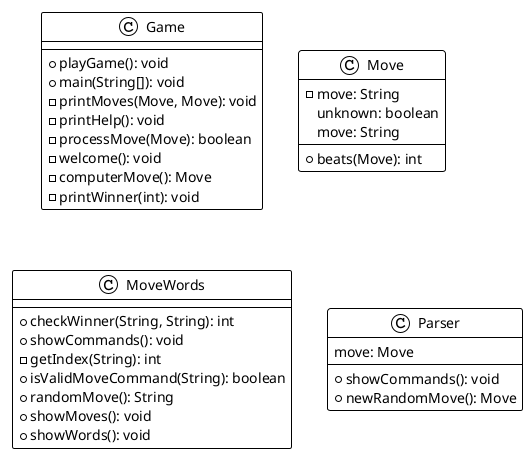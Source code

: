 @startuml

!theme plain
top to bottom direction
skinparam linetype ortho

class Game {
  + playGame(): void
  + main(String[]): void
  - printMoves(Move, Move): void
  - printHelp(): void
  - processMove(Move): boolean
  - welcome(): void
  - computerMove(): Move
  - printWinner(int): void
}
class Move {
  - move: String
  + beats(Move): int
   unknown: boolean
   move: String
}
class MoveWords {
  + checkWinner(String, String): int
  + showCommands(): void
  - getIndex(String): int
  + isValidMoveCommand(String): boolean
  + randomMove(): String
  + showMoves(): void
  + showWords(): void
}
class Parser {
  + showCommands(): void
  + newRandomMove(): Move
   move: Move
}

@enduml
